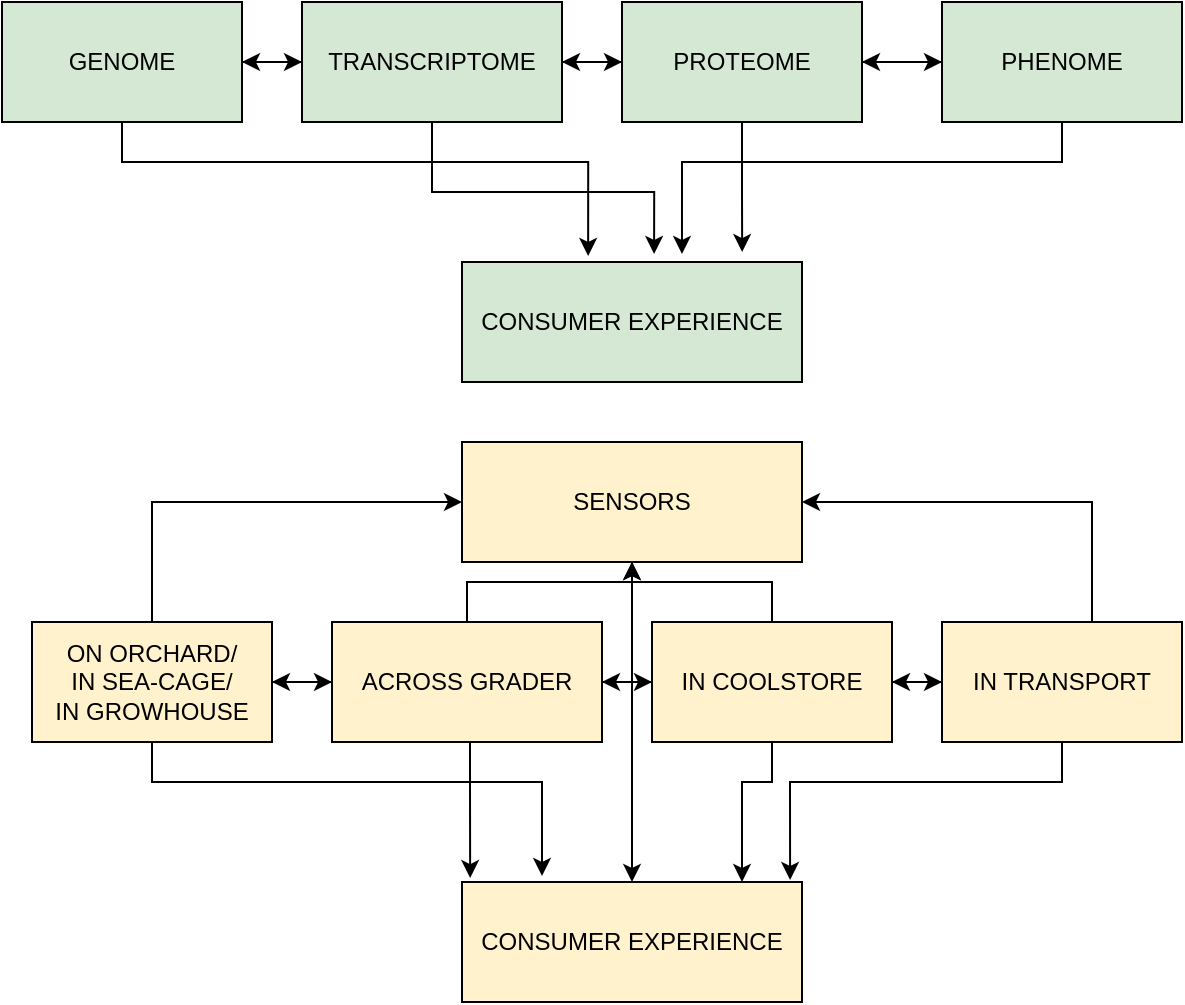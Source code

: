<mxfile version="11.3.0" type="github" pages="1"><diagram id="YqDa2C3jm4ym2uCKuhwp" name="Page-1"><mxGraphModel dx="1024" dy="571" grid="1" gridSize="10" guides="1" tooltips="1" connect="1" arrows="1" fold="1" page="1" pageScale="1" pageWidth="850" pageHeight="1100" math="0" shadow="0"><root><mxCell id="0"/><mxCell id="1" parent="0"/><mxCell id="69fzr2q0Gtkfar7NPwJh-8" style="edgeStyle=orthogonalEdgeStyle;rounded=0;orthogonalLoop=1;jettySize=auto;html=1;fillColor=#d5e8d4;strokeColor=#000000;" parent="1" source="69fzr2q0Gtkfar7NPwJh-2" target="69fzr2q0Gtkfar7NPwJh-3" edge="1"><mxGeometry relative="1" as="geometry"/></mxCell><mxCell id="69fzr2q0Gtkfar7NPwJh-14" style="edgeStyle=orthogonalEdgeStyle;rounded=0;orthogonalLoop=1;jettySize=auto;html=1;entryX=0.371;entryY=-0.05;entryDx=0;entryDy=0;entryPerimeter=0;fillColor=#d5e8d4;strokeColor=#000000;" parent="1" source="69fzr2q0Gtkfar7NPwJh-2" target="69fzr2q0Gtkfar7NPwJh-6" edge="1"><mxGeometry relative="1" as="geometry"><mxPoint x="460" y="120" as="targetPoint"/><Array as="points"><mxPoint x="230" y="120"/><mxPoint x="463" y="120"/></Array></mxGeometry></mxCell><mxCell id="69fzr2q0Gtkfar7NPwJh-2" value="GENOME" style="rounded=0;whiteSpace=wrap;html=1;fillColor=#d5e8d4;strokeColor=#000000;" parent="1" vertex="1"><mxGeometry x="170" y="40" width="120" height="60" as="geometry"/></mxCell><mxCell id="69fzr2q0Gtkfar7NPwJh-7" value="" style="edgeStyle=orthogonalEdgeStyle;rounded=0;orthogonalLoop=1;jettySize=auto;html=1;fillColor=#d5e8d4;strokeColor=#000000;" parent="1" source="69fzr2q0Gtkfar7NPwJh-3" target="69fzr2q0Gtkfar7NPwJh-2" edge="1"><mxGeometry relative="1" as="geometry"/></mxCell><mxCell id="69fzr2q0Gtkfar7NPwJh-16" style="edgeStyle=orthogonalEdgeStyle;rounded=0;orthogonalLoop=1;jettySize=auto;html=1;entryX=0.565;entryY=-0.067;entryDx=0;entryDy=0;entryPerimeter=0;fillColor=#d5e8d4;strokeColor=#000000;" parent="1" source="69fzr2q0Gtkfar7NPwJh-3" target="69fzr2q0Gtkfar7NPwJh-6" edge="1"><mxGeometry relative="1" as="geometry"/></mxCell><mxCell id="69fzr2q0Gtkfar7NPwJh-18" value="" style="edgeStyle=orthogonalEdgeStyle;rounded=0;orthogonalLoop=1;jettySize=auto;html=1;fillColor=#d5e8d4;strokeColor=#000000;" parent="1" source="69fzr2q0Gtkfar7NPwJh-3" target="69fzr2q0Gtkfar7NPwJh-4" edge="1"><mxGeometry relative="1" as="geometry"/></mxCell><mxCell id="69fzr2q0Gtkfar7NPwJh-3" value="TRANSCRIPTOME" style="rounded=0;whiteSpace=wrap;html=1;fillColor=#d5e8d4;strokeColor=#000000;" parent="1" vertex="1"><mxGeometry x="320" y="40" width="130" height="60" as="geometry"/></mxCell><mxCell id="69fzr2q0Gtkfar7NPwJh-15" style="edgeStyle=orthogonalEdgeStyle;rounded=0;orthogonalLoop=1;jettySize=auto;html=1;entryX=0.824;entryY=-0.083;entryDx=0;entryDy=0;entryPerimeter=0;fillColor=#d5e8d4;strokeColor=#000000;" parent="1" source="69fzr2q0Gtkfar7NPwJh-4" target="69fzr2q0Gtkfar7NPwJh-6" edge="1"><mxGeometry relative="1" as="geometry"/></mxCell><mxCell id="69fzr2q0Gtkfar7NPwJh-19" value="" style="edgeStyle=orthogonalEdgeStyle;rounded=0;orthogonalLoop=1;jettySize=auto;html=1;fillColor=#d5e8d4;strokeColor=#000000;" parent="1" source="69fzr2q0Gtkfar7NPwJh-4" target="69fzr2q0Gtkfar7NPwJh-5" edge="1"><mxGeometry relative="1" as="geometry"><Array as="points"><mxPoint x="610" y="70"/><mxPoint x="610" y="70"/></Array></mxGeometry></mxCell><mxCell id="69fzr2q0Gtkfar7NPwJh-20" style="edgeStyle=orthogonalEdgeStyle;rounded=0;orthogonalLoop=1;jettySize=auto;html=1;exitX=0;exitY=0.5;exitDx=0;exitDy=0;entryX=1;entryY=0.5;entryDx=0;entryDy=0;fillColor=#d5e8d4;strokeColor=#000000;" parent="1" source="69fzr2q0Gtkfar7NPwJh-4" target="69fzr2q0Gtkfar7NPwJh-3" edge="1"><mxGeometry relative="1" as="geometry"/></mxCell><mxCell id="69fzr2q0Gtkfar7NPwJh-4" value="PROTEOME" style="rounded=0;whiteSpace=wrap;html=1;fillColor=#d5e8d4;strokeColor=#000000;" parent="1" vertex="1"><mxGeometry x="480" y="40" width="120" height="60" as="geometry"/></mxCell><mxCell id="69fzr2q0Gtkfar7NPwJh-13" style="edgeStyle=orthogonalEdgeStyle;rounded=0;orthogonalLoop=1;jettySize=auto;html=1;entryX=0.647;entryY=-0.067;entryDx=0;entryDy=0;entryPerimeter=0;fillColor=#d5e8d4;strokeColor=#000000;" parent="1" source="69fzr2q0Gtkfar7NPwJh-5" target="69fzr2q0Gtkfar7NPwJh-6" edge="1"><mxGeometry relative="1" as="geometry"><Array as="points"><mxPoint x="700" y="120"/><mxPoint x="510" y="120"/></Array></mxGeometry></mxCell><mxCell id="69fzr2q0Gtkfar7NPwJh-21" style="edgeStyle=orthogonalEdgeStyle;rounded=0;orthogonalLoop=1;jettySize=auto;html=1;entryX=1;entryY=0.5;entryDx=0;entryDy=0;fillColor=#d5e8d4;strokeColor=#000000;" parent="1" source="69fzr2q0Gtkfar7NPwJh-5" target="69fzr2q0Gtkfar7NPwJh-4" edge="1"><mxGeometry relative="1" as="geometry"/></mxCell><mxCell id="69fzr2q0Gtkfar7NPwJh-5" value="PHENOME" style="rounded=0;whiteSpace=wrap;html=1;fillColor=#d5e8d4;strokeColor=#000000;" parent="1" vertex="1"><mxGeometry x="640" y="40" width="120" height="60" as="geometry"/></mxCell><mxCell id="69fzr2q0Gtkfar7NPwJh-6" value="CONSUMER EXPERIENCE" style="rounded=1;whiteSpace=wrap;html=1;arcSize=0;fillColor=#d5e8d4;strokeColor=#000000;" parent="1" vertex="1"><mxGeometry x="400" y="170" width="170" height="60" as="geometry"/></mxCell><mxCell id="69fzr2q0Gtkfar7NPwJh-22" style="edgeStyle=orthogonalEdgeStyle;rounded=0;orthogonalLoop=1;jettySize=auto;html=1;fillColor=#fff2cc;strokeColor=#000000;" parent="1" source="69fzr2q0Gtkfar7NPwJh-24" target="69fzr2q0Gtkfar7NPwJh-28" edge="1"><mxGeometry relative="1" as="geometry"/></mxCell><mxCell id="69fzr2q0Gtkfar7NPwJh-23" style="edgeStyle=orthogonalEdgeStyle;rounded=0;orthogonalLoop=1;jettySize=auto;html=1;fillColor=#fff2cc;strokeColor=#000000;" parent="1" source="69fzr2q0Gtkfar7NPwJh-24" edge="1"><mxGeometry relative="1" as="geometry"><mxPoint x="440" y="477" as="targetPoint"/><Array as="points"><mxPoint x="245" y="430"/><mxPoint x="440" y="430"/><mxPoint x="440" y="477"/></Array></mxGeometry></mxCell><mxCell id="69fzr2q0Gtkfar7NPwJh-44" style="edgeStyle=orthogonalEdgeStyle;rounded=0;orthogonalLoop=1;jettySize=auto;html=1;entryX=0;entryY=0.5;entryDx=0;entryDy=0;strokeColor=#000000;" parent="1" source="69fzr2q0Gtkfar7NPwJh-24" target="69fzr2q0Gtkfar7NPwJh-37" edge="1"><mxGeometry relative="1" as="geometry"><Array as="points"><mxPoint x="245" y="290"/></Array></mxGeometry></mxCell><mxCell id="69fzr2q0Gtkfar7NPwJh-24" value="&lt;div&gt;ON ORCHARD/&lt;/div&gt;&lt;div&gt;IN SEA-CAGE/&lt;/div&gt;&lt;div&gt;IN GROWHOUSE&lt;br&gt;&lt;/div&gt;" style="rounded=0;whiteSpace=wrap;html=1;fillColor=#fff2cc;strokeColor=#000000;" parent="1" vertex="1"><mxGeometry x="185" y="350" width="120" height="60" as="geometry"/></mxCell><mxCell id="69fzr2q0Gtkfar7NPwJh-25" value="" style="edgeStyle=orthogonalEdgeStyle;rounded=0;orthogonalLoop=1;jettySize=auto;html=1;fillColor=#fff2cc;strokeColor=#000000;" parent="1" source="69fzr2q0Gtkfar7NPwJh-28" target="69fzr2q0Gtkfar7NPwJh-24" edge="1"><mxGeometry relative="1" as="geometry"/></mxCell><mxCell id="69fzr2q0Gtkfar7NPwJh-27" value="" style="edgeStyle=orthogonalEdgeStyle;rounded=0;orthogonalLoop=1;jettySize=auto;html=1;fillColor=#fff2cc;strokeColor=#000000;" parent="1" source="69fzr2q0Gtkfar7NPwJh-28" target="69fzr2q0Gtkfar7NPwJh-32" edge="1"><mxGeometry relative="1" as="geometry"/></mxCell><mxCell id="1fkOvy3yKHv01FXfsU-4-4" style="edgeStyle=orthogonalEdgeStyle;rounded=0;orthogonalLoop=1;jettySize=auto;html=1;entryX=0.024;entryY=-0.033;entryDx=0;entryDy=0;entryPerimeter=0;" edge="1" parent="1" source="69fzr2q0Gtkfar7NPwJh-28" target="69fzr2q0Gtkfar7NPwJh-36"><mxGeometry relative="1" as="geometry"><Array as="points"><mxPoint x="404" y="430"/><mxPoint x="404" y="430"/></Array></mxGeometry></mxCell><mxCell id="1fkOvy3yKHv01FXfsU-4-11" style="edgeStyle=orthogonalEdgeStyle;rounded=0;orthogonalLoop=1;jettySize=auto;html=1;exitX=0.5;exitY=0;exitDx=0;exitDy=0;entryX=0.5;entryY=1;entryDx=0;entryDy=0;" edge="1" parent="1" source="69fzr2q0Gtkfar7NPwJh-28" target="69fzr2q0Gtkfar7NPwJh-37"><mxGeometry relative="1" as="geometry"/></mxCell><mxCell id="69fzr2q0Gtkfar7NPwJh-28" value="ACROSS GRADER" style="rounded=0;whiteSpace=wrap;html=1;fillColor=#fff2cc;strokeColor=#000000;" parent="1" vertex="1"><mxGeometry x="335" y="350" width="135" height="60" as="geometry"/></mxCell><mxCell id="69fzr2q0Gtkfar7NPwJh-30" value="" style="edgeStyle=orthogonalEdgeStyle;rounded=0;orthogonalLoop=1;jettySize=auto;html=1;fillColor=#fff2cc;strokeColor=#000000;" parent="1" source="69fzr2q0Gtkfar7NPwJh-32" target="69fzr2q0Gtkfar7NPwJh-35" edge="1"><mxGeometry relative="1" as="geometry"><Array as="points"><mxPoint x="625" y="380"/><mxPoint x="625" y="380"/></Array></mxGeometry></mxCell><mxCell id="69fzr2q0Gtkfar7NPwJh-31" style="edgeStyle=orthogonalEdgeStyle;rounded=0;orthogonalLoop=1;jettySize=auto;html=1;exitX=0;exitY=0.5;exitDx=0;exitDy=0;entryX=1;entryY=0.5;entryDx=0;entryDy=0;fillColor=#fff2cc;strokeColor=#000000;" parent="1" source="69fzr2q0Gtkfar7NPwJh-32" target="69fzr2q0Gtkfar7NPwJh-28" edge="1"><mxGeometry relative="1" as="geometry"/></mxCell><mxCell id="1fkOvy3yKHv01FXfsU-4-3" style="edgeStyle=orthogonalEdgeStyle;rounded=0;orthogonalLoop=1;jettySize=auto;html=1;exitX=0.5;exitY=1;exitDx=0;exitDy=0;" edge="1" parent="1" source="69fzr2q0Gtkfar7NPwJh-32" target="69fzr2q0Gtkfar7NPwJh-36"><mxGeometry relative="1" as="geometry"><Array as="points"><mxPoint x="555" y="430"/><mxPoint x="540" y="430"/></Array></mxGeometry></mxCell><mxCell id="1fkOvy3yKHv01FXfsU-4-10" style="edgeStyle=orthogonalEdgeStyle;rounded=0;orthogonalLoop=1;jettySize=auto;html=1;exitX=0.5;exitY=0;exitDx=0;exitDy=0;" edge="1" parent="1" source="69fzr2q0Gtkfar7NPwJh-32" target="69fzr2q0Gtkfar7NPwJh-37"><mxGeometry relative="1" as="geometry"/></mxCell><mxCell id="69fzr2q0Gtkfar7NPwJh-32" value="IN COOLSTORE" style="rounded=0;whiteSpace=wrap;html=1;fillColor=#fff2cc;strokeColor=#000000;" parent="1" vertex="1"><mxGeometry x="495" y="350" width="120" height="60" as="geometry"/></mxCell><mxCell id="69fzr2q0Gtkfar7NPwJh-34" style="edgeStyle=orthogonalEdgeStyle;rounded=0;orthogonalLoop=1;jettySize=auto;html=1;entryX=1;entryY=0.5;entryDx=0;entryDy=0;fillColor=#fff2cc;strokeColor=#000000;" parent="1" source="69fzr2q0Gtkfar7NPwJh-35" target="69fzr2q0Gtkfar7NPwJh-32" edge="1"><mxGeometry relative="1" as="geometry"/></mxCell><mxCell id="69fzr2q0Gtkfar7NPwJh-51" value="" style="edgeStyle=orthogonalEdgeStyle;rounded=0;orthogonalLoop=1;jettySize=auto;html=1;entryX=1;entryY=0.5;entryDx=0;entryDy=0;strokeColor=#000000;" parent="1" source="69fzr2q0Gtkfar7NPwJh-35" target="69fzr2q0Gtkfar7NPwJh-37" edge="1"><mxGeometry relative="1" as="geometry"><mxPoint x="715" y="270" as="targetPoint"/><Array as="points"><mxPoint x="715" y="290"/></Array></mxGeometry></mxCell><mxCell id="1fkOvy3yKHv01FXfsU-4-5" style="edgeStyle=orthogonalEdgeStyle;rounded=0;orthogonalLoop=1;jettySize=auto;html=1;entryX=0.965;entryY=-0.017;entryDx=0;entryDy=0;entryPerimeter=0;" edge="1" parent="1" source="69fzr2q0Gtkfar7NPwJh-35" target="69fzr2q0Gtkfar7NPwJh-36"><mxGeometry relative="1" as="geometry"><Array as="points"><mxPoint x="700" y="430"/><mxPoint x="564" y="430"/></Array></mxGeometry></mxCell><mxCell id="69fzr2q0Gtkfar7NPwJh-35" value="IN TRANSPORT" style="rounded=0;whiteSpace=wrap;html=1;fillColor=#fff2cc;strokeColor=#000000;" parent="1" vertex="1"><mxGeometry x="640" y="350" width="120" height="60" as="geometry"/></mxCell><mxCell id="69fzr2q0Gtkfar7NPwJh-36" value="CONSUMER EXPERIENCE" style="rounded=1;whiteSpace=wrap;html=1;arcSize=0;fillColor=#fff2cc;strokeColor=#000000;" parent="1" vertex="1"><mxGeometry x="400" y="480" width="170" height="60" as="geometry"/></mxCell><mxCell id="1fkOvy3yKHv01FXfsU-4-12" style="edgeStyle=orthogonalEdgeStyle;rounded=0;orthogonalLoop=1;jettySize=auto;html=1;entryX=0.5;entryY=0;entryDx=0;entryDy=0;" edge="1" parent="1" source="69fzr2q0Gtkfar7NPwJh-37" target="69fzr2q0Gtkfar7NPwJh-36"><mxGeometry relative="1" as="geometry"/></mxCell><mxCell id="69fzr2q0Gtkfar7NPwJh-37" value="SENSORS" style="rounded=0;whiteSpace=wrap;html=1;fillColor=#fff2cc;strokeColor=#000000;" parent="1" vertex="1"><mxGeometry x="400" y="260" width="170" height="60" as="geometry"/></mxCell></root></mxGraphModel></diagram></mxfile>